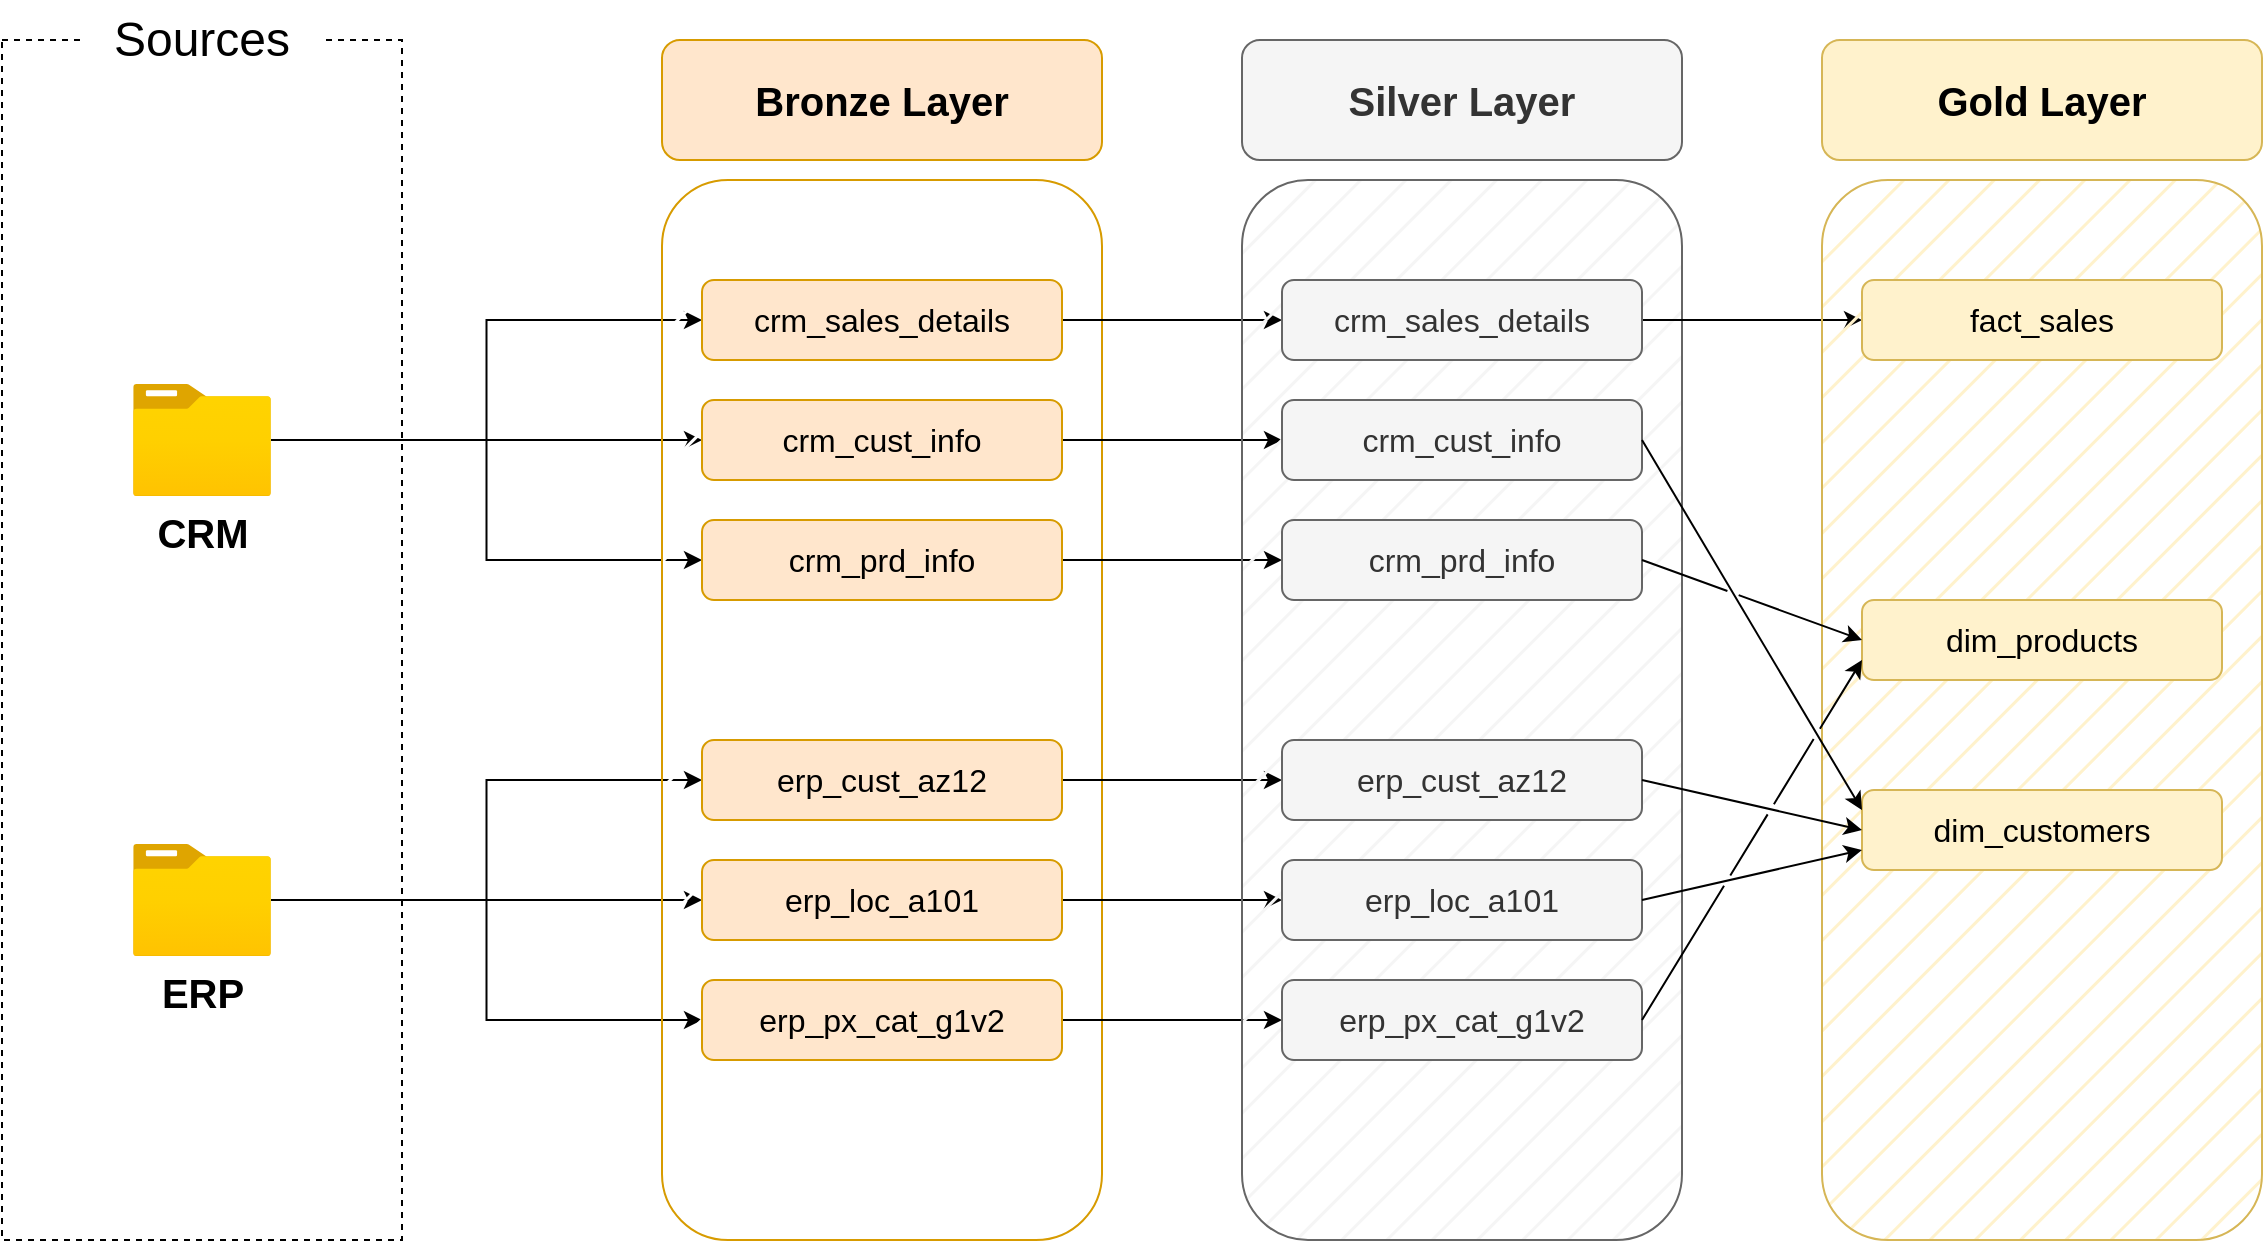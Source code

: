<mxfile version="26.0.15">
  <diagram name="Page-1" id="zAWw16O1xVjf53DSGfha">
    <mxGraphModel dx="1434" dy="836" grid="1" gridSize="10" guides="1" tooltips="1" connect="1" arrows="1" fold="1" page="1" pageScale="1" pageWidth="1920" pageHeight="1200" math="0" shadow="0">
      <root>
        <mxCell id="0" />
        <mxCell id="1" parent="0" />
        <mxCell id="ZtL8cw-yWVj8JQ7bYEO4-1" value="" style="rounded=0;whiteSpace=wrap;html=1;fillColor=none;dashed=1;" parent="1" vertex="1">
          <mxGeometry x="80" y="320" width="200" height="600" as="geometry" />
        </mxCell>
        <mxCell id="ZtL8cw-yWVj8JQ7bYEO4-3" value="&lt;font style=&quot;font-size: 24px;&quot;&gt;Sources&lt;/font&gt;" style="rounded=1;whiteSpace=wrap;html=1;fillColor=default;strokeColor=none;" parent="1" vertex="1">
          <mxGeometry x="120" y="300" width="120" height="40" as="geometry" />
        </mxCell>
        <mxCell id="ZtL8cw-yWVj8JQ7bYEO4-14" style="edgeStyle=orthogonalEdgeStyle;rounded=0;orthogonalLoop=1;jettySize=auto;html=1;entryX=0;entryY=0.5;entryDx=0;entryDy=0;" parent="1" source="ZtL8cw-yWVj8JQ7bYEO4-4" target="ZtL8cw-yWVj8JQ7bYEO4-9" edge="1">
          <mxGeometry relative="1" as="geometry" />
        </mxCell>
        <mxCell id="ZtL8cw-yWVj8JQ7bYEO4-15" style="edgeStyle=orthogonalEdgeStyle;rounded=0;orthogonalLoop=1;jettySize=auto;html=1;entryX=0;entryY=0.5;entryDx=0;entryDy=0;" parent="1" source="ZtL8cw-yWVj8JQ7bYEO4-4" target="ZtL8cw-yWVj8JQ7bYEO4-8" edge="1">
          <mxGeometry relative="1" as="geometry" />
        </mxCell>
        <mxCell id="ZtL8cw-yWVj8JQ7bYEO4-16" style="edgeStyle=orthogonalEdgeStyle;rounded=0;orthogonalLoop=1;jettySize=auto;html=1;entryX=0;entryY=0.5;entryDx=0;entryDy=0;" parent="1" source="ZtL8cw-yWVj8JQ7bYEO4-4" target="ZtL8cw-yWVj8JQ7bYEO4-10" edge="1">
          <mxGeometry relative="1" as="geometry" />
        </mxCell>
        <mxCell id="ZtL8cw-yWVj8JQ7bYEO4-4" value="&lt;font style=&quot;font-size: 20px;&quot;&gt;&lt;b&gt;CRM&lt;/b&gt;&lt;/font&gt;&lt;div&gt;&lt;br&gt;&lt;/div&gt;" style="image;aspect=fixed;html=1;points=[];align=center;fontSize=12;image=img/lib/azure2/general/Folder_Blank.svg;" parent="1" vertex="1">
          <mxGeometry x="145.5" y="492" width="69" height="56.0" as="geometry" />
        </mxCell>
        <mxCell id="ZtL8cw-yWVj8JQ7bYEO4-17" style="edgeStyle=orthogonalEdgeStyle;rounded=0;orthogonalLoop=1;jettySize=auto;html=1;entryX=0;entryY=0.5;entryDx=0;entryDy=0;" parent="1" source="ZtL8cw-yWVj8JQ7bYEO4-5" target="ZtL8cw-yWVj8JQ7bYEO4-11" edge="1">
          <mxGeometry relative="1" as="geometry" />
        </mxCell>
        <mxCell id="ZtL8cw-yWVj8JQ7bYEO4-18" style="edgeStyle=orthogonalEdgeStyle;rounded=0;orthogonalLoop=1;jettySize=auto;html=1;entryX=0;entryY=0.5;entryDx=0;entryDy=0;" parent="1" source="ZtL8cw-yWVj8JQ7bYEO4-5" target="ZtL8cw-yWVj8JQ7bYEO4-12" edge="1">
          <mxGeometry relative="1" as="geometry" />
        </mxCell>
        <mxCell id="ZtL8cw-yWVj8JQ7bYEO4-19" style="edgeStyle=orthogonalEdgeStyle;rounded=0;orthogonalLoop=1;jettySize=auto;html=1;entryX=0;entryY=0.5;entryDx=0;entryDy=0;" parent="1" source="ZtL8cw-yWVj8JQ7bYEO4-5" target="ZtL8cw-yWVj8JQ7bYEO4-13" edge="1">
          <mxGeometry relative="1" as="geometry" />
        </mxCell>
        <mxCell id="ZtL8cw-yWVj8JQ7bYEO4-5" value="&lt;span style=&quot;font-size: 20px;&quot;&gt;&lt;b&gt;ERP&lt;/b&gt;&lt;/span&gt;&lt;br&gt;&lt;div&gt;&lt;br&gt;&lt;/div&gt;" style="image;aspect=fixed;html=1;points=[];align=center;fontSize=12;image=img/lib/azure2/general/Folder_Blank.svg;" parent="1" vertex="1">
          <mxGeometry x="145.5" y="722" width="69" height="56.0" as="geometry" />
        </mxCell>
        <mxCell id="ZtL8cw-yWVj8JQ7bYEO4-6" value="" style="rounded=1;whiteSpace=wrap;html=1;fillColor=default;strokeColor=#d79b00;fillStyle=hatch;" parent="1" vertex="1">
          <mxGeometry x="410" y="390" width="220" height="530" as="geometry" />
        </mxCell>
        <mxCell id="ZtL8cw-yWVj8JQ7bYEO4-7" value="&lt;font style=&quot;font-size: 20px;&quot;&gt;&lt;b style=&quot;&quot;&gt;Bronze Layer&lt;/b&gt;&lt;/font&gt;" style="rounded=1;whiteSpace=wrap;html=1;fillColor=#ffe6cc;strokeColor=#d79b00;" parent="1" vertex="1">
          <mxGeometry x="410" y="320" width="220" height="60" as="geometry" />
        </mxCell>
        <mxCell id="zz84p026iWFRmhRcldwU-9" style="edgeStyle=orthogonalEdgeStyle;rounded=0;orthogonalLoop=1;jettySize=auto;html=1;entryX=0;entryY=0.5;entryDx=0;entryDy=0;" parent="1" source="ZtL8cw-yWVj8JQ7bYEO4-8" target="zz84p026iWFRmhRcldwU-3" edge="1">
          <mxGeometry relative="1" as="geometry" />
        </mxCell>
        <mxCell id="ZtL8cw-yWVj8JQ7bYEO4-8" value="&lt;font style=&quot;font-size: 16px;&quot;&gt;crm_sales_details&lt;/font&gt;" style="rounded=1;whiteSpace=wrap;html=1;fillColor=#ffe6cc;strokeColor=#d79b00;" parent="1" vertex="1">
          <mxGeometry x="430" y="440" width="180" height="40" as="geometry" />
        </mxCell>
        <mxCell id="zz84p026iWFRmhRcldwU-10" style="edgeStyle=orthogonalEdgeStyle;rounded=0;orthogonalLoop=1;jettySize=auto;html=1;entryX=0;entryY=0.5;entryDx=0;entryDy=0;" parent="1" source="ZtL8cw-yWVj8JQ7bYEO4-9" target="zz84p026iWFRmhRcldwU-4" edge="1">
          <mxGeometry relative="1" as="geometry" />
        </mxCell>
        <mxCell id="ZtL8cw-yWVj8JQ7bYEO4-9" value="&lt;font style=&quot;font-size: 16px;&quot;&gt;crm_cust_info&lt;/font&gt;" style="rounded=1;whiteSpace=wrap;html=1;fillColor=#ffe6cc;strokeColor=#d79b00;" parent="1" vertex="1">
          <mxGeometry x="430" y="500" width="180" height="40" as="geometry" />
        </mxCell>
        <mxCell id="zz84p026iWFRmhRcldwU-11" style="edgeStyle=orthogonalEdgeStyle;rounded=0;orthogonalLoop=1;jettySize=auto;html=1;entryX=0;entryY=0.5;entryDx=0;entryDy=0;" parent="1" source="ZtL8cw-yWVj8JQ7bYEO4-10" target="zz84p026iWFRmhRcldwU-5" edge="1">
          <mxGeometry relative="1" as="geometry" />
        </mxCell>
        <mxCell id="ZtL8cw-yWVj8JQ7bYEO4-10" value="&lt;font style=&quot;font-size: 16px;&quot;&gt;crm_prd_info&lt;/font&gt;" style="rounded=1;whiteSpace=wrap;html=1;fillColor=#ffe6cc;strokeColor=#d79b00;" parent="1" vertex="1">
          <mxGeometry x="430" y="560" width="180" height="40" as="geometry" />
        </mxCell>
        <mxCell id="zz84p026iWFRmhRcldwU-12" style="edgeStyle=orthogonalEdgeStyle;rounded=0;orthogonalLoop=1;jettySize=auto;html=1;entryX=0;entryY=0.5;entryDx=0;entryDy=0;" parent="1" source="ZtL8cw-yWVj8JQ7bYEO4-11" target="zz84p026iWFRmhRcldwU-6" edge="1">
          <mxGeometry relative="1" as="geometry" />
        </mxCell>
        <mxCell id="ZtL8cw-yWVj8JQ7bYEO4-11" value="&lt;font style=&quot;font-size: 16px;&quot;&gt;erp_cust_az12&lt;/font&gt;" style="rounded=1;whiteSpace=wrap;html=1;fillColor=#ffe6cc;strokeColor=#d79b00;" parent="1" vertex="1">
          <mxGeometry x="430" y="670" width="180" height="40" as="geometry" />
        </mxCell>
        <mxCell id="zz84p026iWFRmhRcldwU-13" style="edgeStyle=orthogonalEdgeStyle;rounded=0;orthogonalLoop=1;jettySize=auto;html=1;entryX=0;entryY=0.5;entryDx=0;entryDy=0;" parent="1" source="ZtL8cw-yWVj8JQ7bYEO4-12" target="zz84p026iWFRmhRcldwU-7" edge="1">
          <mxGeometry relative="1" as="geometry" />
        </mxCell>
        <mxCell id="ZtL8cw-yWVj8JQ7bYEO4-12" value="&lt;font style=&quot;font-size: 16px;&quot;&gt;erp_loc_a101&lt;/font&gt;" style="rounded=1;whiteSpace=wrap;html=1;fillColor=#ffe6cc;strokeColor=#d79b00;" parent="1" vertex="1">
          <mxGeometry x="430" y="730" width="180" height="40" as="geometry" />
        </mxCell>
        <mxCell id="zz84p026iWFRmhRcldwU-14" style="edgeStyle=orthogonalEdgeStyle;rounded=0;orthogonalLoop=1;jettySize=auto;html=1;entryX=0;entryY=0.5;entryDx=0;entryDy=0;" parent="1" source="ZtL8cw-yWVj8JQ7bYEO4-13" target="zz84p026iWFRmhRcldwU-8" edge="1">
          <mxGeometry relative="1" as="geometry" />
        </mxCell>
        <mxCell id="ZtL8cw-yWVj8JQ7bYEO4-13" value="&lt;font style=&quot;font-size: 16px;&quot;&gt;erp_px_cat_g1v2&lt;/font&gt;" style="rounded=1;whiteSpace=wrap;html=1;fillColor=#ffe6cc;strokeColor=#d79b00;" parent="1" vertex="1">
          <mxGeometry x="430" y="790" width="180" height="40" as="geometry" />
        </mxCell>
        <mxCell id="zz84p026iWFRmhRcldwU-1" value="" style="rounded=1;whiteSpace=wrap;html=1;fillColor=#f5f5f5;strokeColor=#666666;fillStyle=hatch;fontColor=#333333;" parent="1" vertex="1">
          <mxGeometry x="700" y="390" width="220" height="530" as="geometry" />
        </mxCell>
        <mxCell id="zz84p026iWFRmhRcldwU-2" value="&lt;font style=&quot;font-size: 20px;&quot;&gt;&lt;b style=&quot;&quot;&gt;Silver Layer&lt;/b&gt;&lt;/font&gt;" style="rounded=1;whiteSpace=wrap;html=1;fillColor=#f5f5f5;strokeColor=#666666;fontColor=#333333;" parent="1" vertex="1">
          <mxGeometry x="700" y="320" width="220" height="60" as="geometry" />
        </mxCell>
        <mxCell id="z48LsJBN__UZL2S9zv82-9" style="edgeStyle=orthogonalEdgeStyle;rounded=0;orthogonalLoop=1;jettySize=auto;html=1;entryX=0;entryY=0.5;entryDx=0;entryDy=0;" edge="1" parent="1" source="zz84p026iWFRmhRcldwU-3" target="z48LsJBN__UZL2S9zv82-3">
          <mxGeometry relative="1" as="geometry" />
        </mxCell>
        <mxCell id="zz84p026iWFRmhRcldwU-3" value="&lt;font style=&quot;font-size: 16px;&quot;&gt;crm_sales_details&lt;/font&gt;" style="rounded=1;whiteSpace=wrap;html=1;fillColor=#f5f5f5;strokeColor=#666666;fontColor=#333333;" parent="1" vertex="1">
          <mxGeometry x="720" y="440" width="180" height="40" as="geometry" />
        </mxCell>
        <mxCell id="zz84p026iWFRmhRcldwU-4" value="&lt;font style=&quot;font-size: 16px;&quot;&gt;crm_cust_info&lt;/font&gt;" style="rounded=1;whiteSpace=wrap;html=1;fillColor=#f5f5f5;strokeColor=#666666;fontColor=#333333;" parent="1" vertex="1">
          <mxGeometry x="720" y="500" width="180" height="40" as="geometry" />
        </mxCell>
        <mxCell id="zz84p026iWFRmhRcldwU-5" value="&lt;font style=&quot;font-size: 16px;&quot;&gt;crm_prd_info&lt;/font&gt;" style="rounded=1;whiteSpace=wrap;html=1;fillColor=#f5f5f5;strokeColor=#666666;fontColor=#333333;" parent="1" vertex="1">
          <mxGeometry x="720" y="560" width="180" height="40" as="geometry" />
        </mxCell>
        <mxCell id="zz84p026iWFRmhRcldwU-6" value="&lt;font style=&quot;font-size: 16px;&quot;&gt;erp_cust_az12&lt;/font&gt;" style="rounded=1;whiteSpace=wrap;html=1;fillColor=#f5f5f5;strokeColor=#666666;fontColor=#333333;" parent="1" vertex="1">
          <mxGeometry x="720" y="670" width="180" height="40" as="geometry" />
        </mxCell>
        <mxCell id="zz84p026iWFRmhRcldwU-7" value="&lt;font style=&quot;font-size: 16px;&quot;&gt;erp_loc_a101&lt;/font&gt;" style="rounded=1;whiteSpace=wrap;html=1;fillColor=#f5f5f5;strokeColor=#666666;fontColor=#333333;" parent="1" vertex="1">
          <mxGeometry x="720" y="730" width="180" height="40" as="geometry" />
        </mxCell>
        <mxCell id="zz84p026iWFRmhRcldwU-8" value="&lt;font style=&quot;font-size: 16px;&quot;&gt;erp_px_cat_g1v2&lt;/font&gt;" style="rounded=1;whiteSpace=wrap;html=1;fillColor=#f5f5f5;strokeColor=#666666;fontColor=#333333;" parent="1" vertex="1">
          <mxGeometry x="720" y="790" width="180" height="40" as="geometry" />
        </mxCell>
        <mxCell id="z48LsJBN__UZL2S9zv82-1" value="" style="rounded=1;whiteSpace=wrap;html=1;fillColor=#fff2cc;strokeColor=#d6b656;fillStyle=hatch;" vertex="1" parent="1">
          <mxGeometry x="990" y="390" width="220" height="530" as="geometry" />
        </mxCell>
        <mxCell id="z48LsJBN__UZL2S9zv82-2" value="&lt;font style=&quot;font-size: 20px;&quot;&gt;&lt;b style=&quot;&quot;&gt;Gold Layer&lt;/b&gt;&lt;/font&gt;" style="rounded=1;whiteSpace=wrap;html=1;fillColor=#fff2cc;strokeColor=#d6b656;" vertex="1" parent="1">
          <mxGeometry x="990" y="320" width="220" height="60" as="geometry" />
        </mxCell>
        <mxCell id="z48LsJBN__UZL2S9zv82-3" value="&lt;font style=&quot;font-size: 16px;&quot;&gt;fact_sales&lt;/font&gt;" style="rounded=1;whiteSpace=wrap;html=1;fillColor=#fff2cc;strokeColor=#d6b656;" vertex="1" parent="1">
          <mxGeometry x="1010" y="440" width="180" height="40" as="geometry" />
        </mxCell>
        <mxCell id="z48LsJBN__UZL2S9zv82-4" value="&lt;font style=&quot;font-size: 16px;&quot;&gt;dim_products&lt;/font&gt;" style="rounded=1;whiteSpace=wrap;html=1;fillColor=#fff2cc;strokeColor=#d6b656;" vertex="1" parent="1">
          <mxGeometry x="1010" y="600" width="180" height="40" as="geometry" />
        </mxCell>
        <mxCell id="z48LsJBN__UZL2S9zv82-5" value="&lt;span style=&quot;font-size: 16px;&quot;&gt;dim_customers&lt;/span&gt;" style="rounded=1;whiteSpace=wrap;html=1;fillColor=#fff2cc;strokeColor=#d6b656;" vertex="1" parent="1">
          <mxGeometry x="1010" y="695" width="180" height="40" as="geometry" />
        </mxCell>
        <mxCell id="z48LsJBN__UZL2S9zv82-12" value="" style="endArrow=classic;html=1;rounded=0;exitX=1;exitY=0.5;exitDx=0;exitDy=0;entryX=0;entryY=0.25;entryDx=0;entryDy=0;jumpStyle=gap;" edge="1" parent="1" source="zz84p026iWFRmhRcldwU-4" target="z48LsJBN__UZL2S9zv82-5">
          <mxGeometry width="50" height="50" relative="1" as="geometry">
            <mxPoint x="700" y="650" as="sourcePoint" />
            <mxPoint x="750" y="600" as="targetPoint" />
          </mxGeometry>
        </mxCell>
        <mxCell id="z48LsJBN__UZL2S9zv82-13" value="" style="endArrow=classic;html=1;rounded=0;exitX=1;exitY=0.5;exitDx=0;exitDy=0;entryX=0;entryY=0.5;entryDx=0;entryDy=0;jumpStyle=gap;" edge="1" parent="1" source="zz84p026iWFRmhRcldwU-6" target="z48LsJBN__UZL2S9zv82-5">
          <mxGeometry width="50" height="50" relative="1" as="geometry">
            <mxPoint x="910" y="530" as="sourcePoint" />
            <mxPoint x="1020" y="725" as="targetPoint" />
          </mxGeometry>
        </mxCell>
        <mxCell id="z48LsJBN__UZL2S9zv82-14" value="" style="endArrow=classic;html=1;rounded=0;exitX=1;exitY=0.5;exitDx=0;exitDy=0;entryX=0;entryY=0.75;entryDx=0;entryDy=0;jumpStyle=gap;" edge="1" parent="1" source="zz84p026iWFRmhRcldwU-7" target="z48LsJBN__UZL2S9zv82-5">
          <mxGeometry width="50" height="50" relative="1" as="geometry">
            <mxPoint x="910" y="700" as="sourcePoint" />
            <mxPoint x="1020" y="725" as="targetPoint" />
          </mxGeometry>
        </mxCell>
        <mxCell id="z48LsJBN__UZL2S9zv82-15" value="" style="endArrow=classic;html=1;rounded=0;exitX=1;exitY=0.5;exitDx=0;exitDy=0;entryX=0;entryY=0.75;entryDx=0;entryDy=0;jumpStyle=gap;" edge="1" parent="1" source="zz84p026iWFRmhRcldwU-8" target="z48LsJBN__UZL2S9zv82-4">
          <mxGeometry width="50" height="50" relative="1" as="geometry">
            <mxPoint x="910" y="760" as="sourcePoint" />
            <mxPoint x="1020" y="725" as="targetPoint" />
          </mxGeometry>
        </mxCell>
        <mxCell id="z48LsJBN__UZL2S9zv82-16" value="" style="endArrow=classic;html=1;rounded=0;exitX=1;exitY=0.5;exitDx=0;exitDy=0;entryX=0;entryY=0.5;entryDx=0;entryDy=0;jumpStyle=gap;" edge="1" parent="1" source="zz84p026iWFRmhRcldwU-5" target="z48LsJBN__UZL2S9zv82-4">
          <mxGeometry width="50" height="50" relative="1" as="geometry">
            <mxPoint x="920" y="770" as="sourcePoint" />
            <mxPoint x="1030" y="735" as="targetPoint" />
          </mxGeometry>
        </mxCell>
      </root>
    </mxGraphModel>
  </diagram>
</mxfile>

